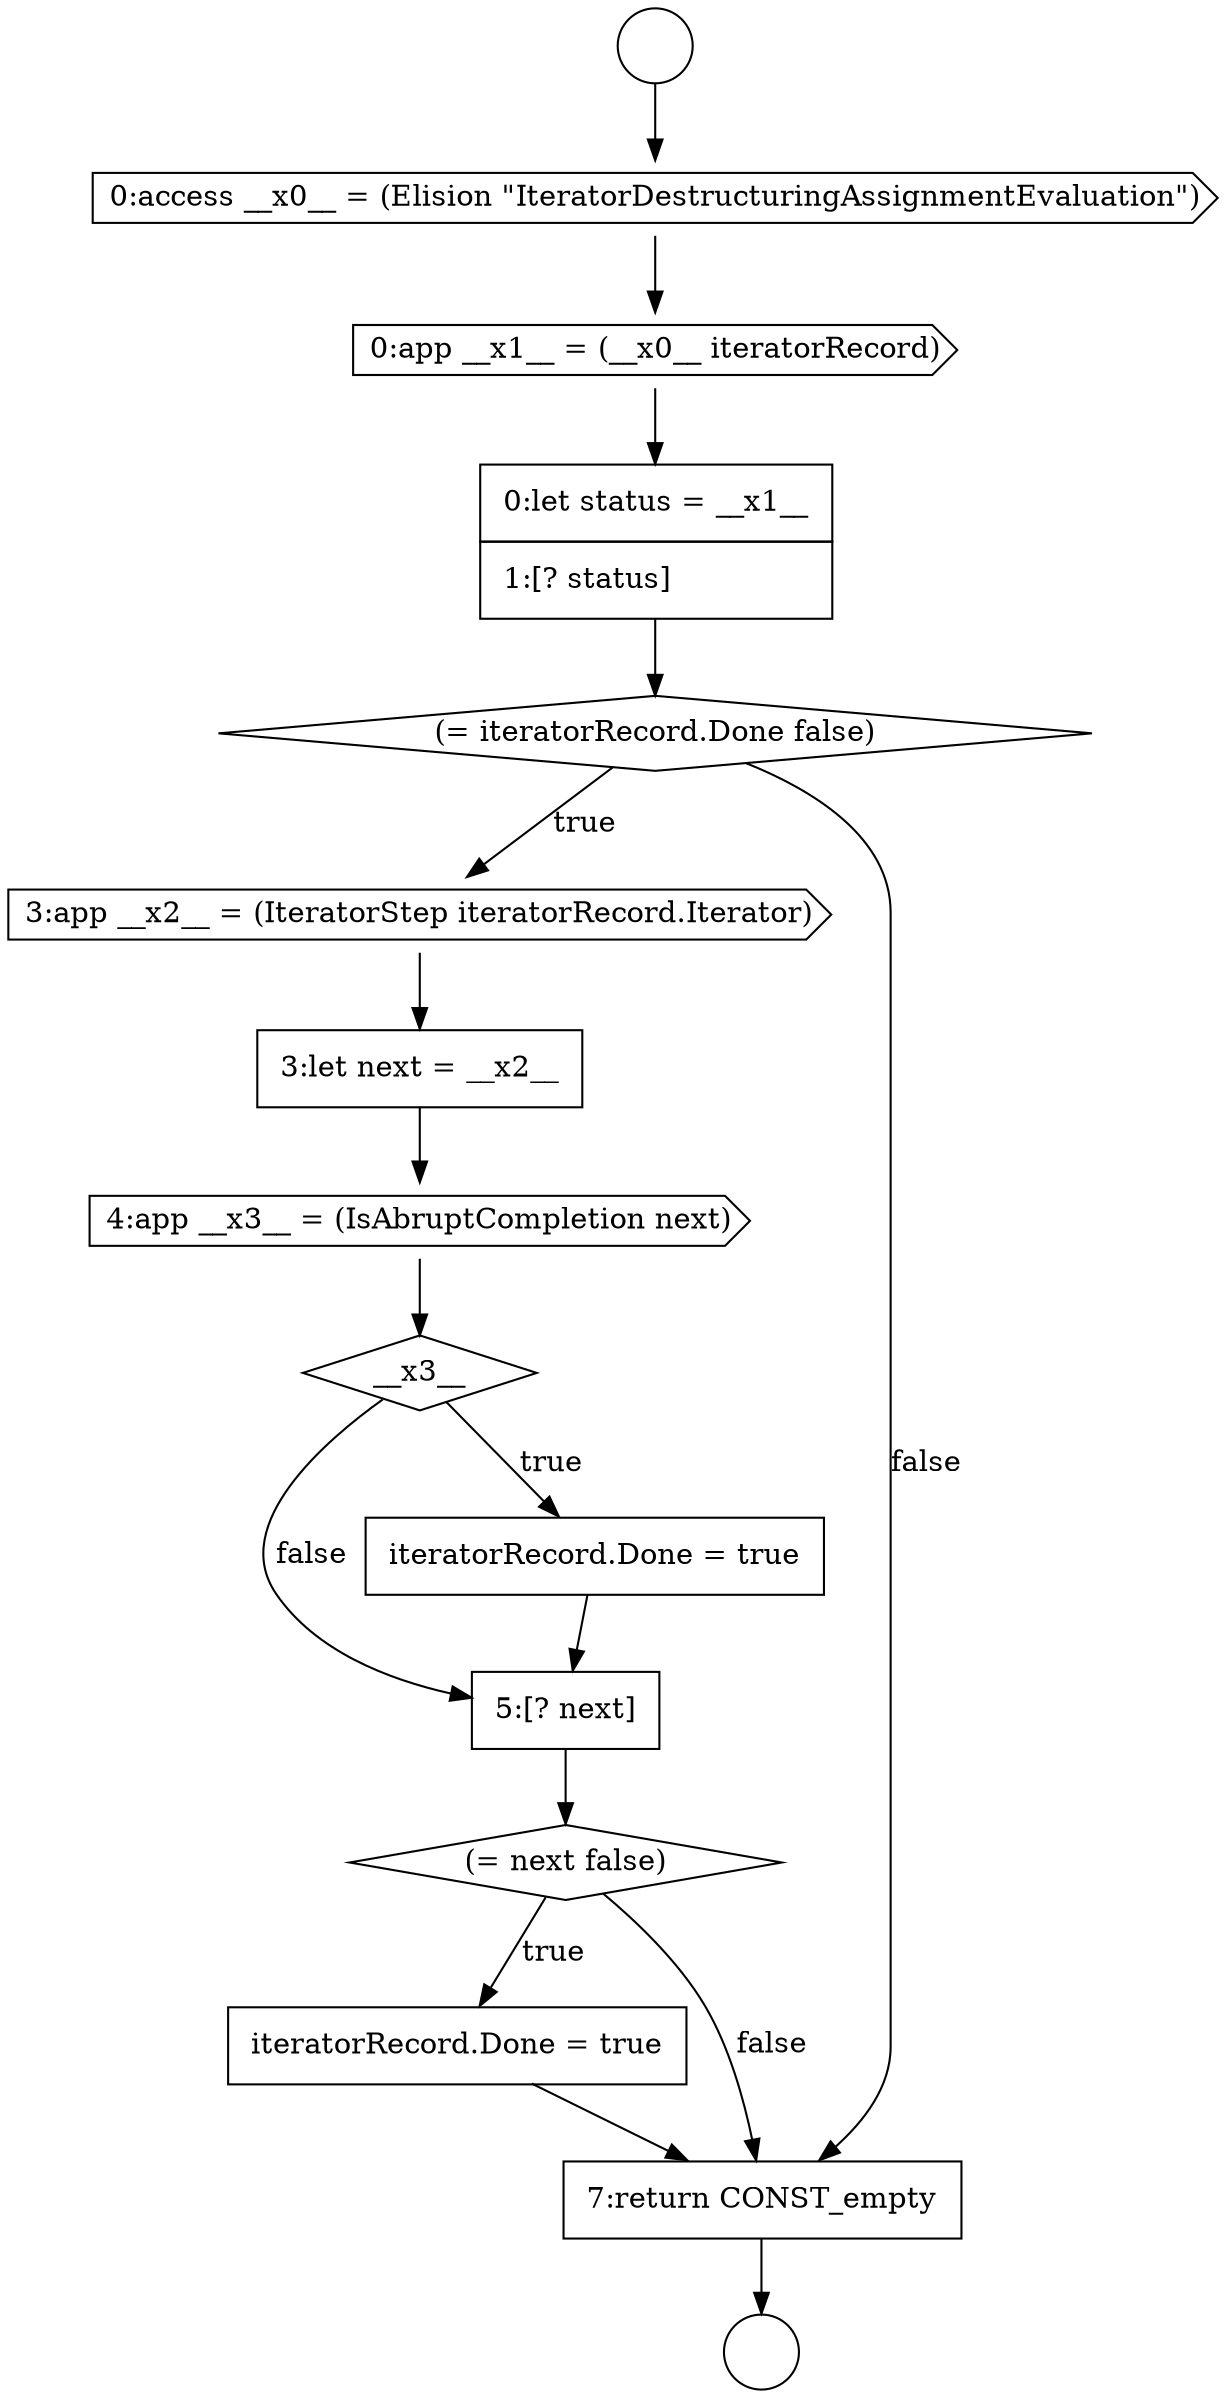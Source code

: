 digraph {
  node5037 [shape=diamond, label=<<font color="black">(= iteratorRecord.Done false)</font>> color="black" fillcolor="white" style=filled]
  node5032 [shape=circle label=" " color="black" fillcolor="white" style=filled]
  node5045 [shape=none, margin=0, label=<<font color="black">
    <table border="0" cellborder="1" cellspacing="0" cellpadding="10">
      <tr><td align="left">iteratorRecord.Done = true</td></tr>
    </table>
  </font>> color="black" fillcolor="white" style=filled]
  node5034 [shape=cds, label=<<font color="black">0:access __x0__ = (Elision &quot;IteratorDestructuringAssignmentEvaluation&quot;)</font>> color="black" fillcolor="white" style=filled]
  node5044 [shape=diamond, label=<<font color="black">(= next false)</font>> color="black" fillcolor="white" style=filled]
  node5038 [shape=cds, label=<<font color="black">3:app __x2__ = (IteratorStep iteratorRecord.Iterator)</font>> color="black" fillcolor="white" style=filled]
  node5043 [shape=none, margin=0, label=<<font color="black">
    <table border="0" cellborder="1" cellspacing="0" cellpadding="10">
      <tr><td align="left">5:[? next]</td></tr>
    </table>
  </font>> color="black" fillcolor="white" style=filled]
  node5035 [shape=cds, label=<<font color="black">0:app __x1__ = (__x0__ iteratorRecord)</font>> color="black" fillcolor="white" style=filled]
  node5042 [shape=none, margin=0, label=<<font color="black">
    <table border="0" cellborder="1" cellspacing="0" cellpadding="10">
      <tr><td align="left">iteratorRecord.Done = true</td></tr>
    </table>
  </font>> color="black" fillcolor="white" style=filled]
  node5040 [shape=cds, label=<<font color="black">4:app __x3__ = (IsAbruptCompletion next)</font>> color="black" fillcolor="white" style=filled]
  node5041 [shape=diamond, label=<<font color="black">__x3__</font>> color="black" fillcolor="white" style=filled]
  node5036 [shape=none, margin=0, label=<<font color="black">
    <table border="0" cellborder="1" cellspacing="0" cellpadding="10">
      <tr><td align="left">0:let status = __x1__</td></tr>
      <tr><td align="left">1:[? status]</td></tr>
    </table>
  </font>> color="black" fillcolor="white" style=filled]
  node5046 [shape=none, margin=0, label=<<font color="black">
    <table border="0" cellborder="1" cellspacing="0" cellpadding="10">
      <tr><td align="left">7:return CONST_empty</td></tr>
    </table>
  </font>> color="black" fillcolor="white" style=filled]
  node5039 [shape=none, margin=0, label=<<font color="black">
    <table border="0" cellborder="1" cellspacing="0" cellpadding="10">
      <tr><td align="left">3:let next = __x2__</td></tr>
    </table>
  </font>> color="black" fillcolor="white" style=filled]
  node5033 [shape=circle label=" " color="black" fillcolor="white" style=filled]
  node5042 -> node5043 [ color="black"]
  node5040 -> node5041 [ color="black"]
  node5036 -> node5037 [ color="black"]
  node5038 -> node5039 [ color="black"]
  node5032 -> node5034 [ color="black"]
  node5044 -> node5045 [label=<<font color="black">true</font>> color="black"]
  node5044 -> node5046 [label=<<font color="black">false</font>> color="black"]
  node5045 -> node5046 [ color="black"]
  node5037 -> node5038 [label=<<font color="black">true</font>> color="black"]
  node5037 -> node5046 [label=<<font color="black">false</font>> color="black"]
  node5046 -> node5033 [ color="black"]
  node5039 -> node5040 [ color="black"]
  node5041 -> node5042 [label=<<font color="black">true</font>> color="black"]
  node5041 -> node5043 [label=<<font color="black">false</font>> color="black"]
  node5035 -> node5036 [ color="black"]
  node5034 -> node5035 [ color="black"]
  node5043 -> node5044 [ color="black"]
}
